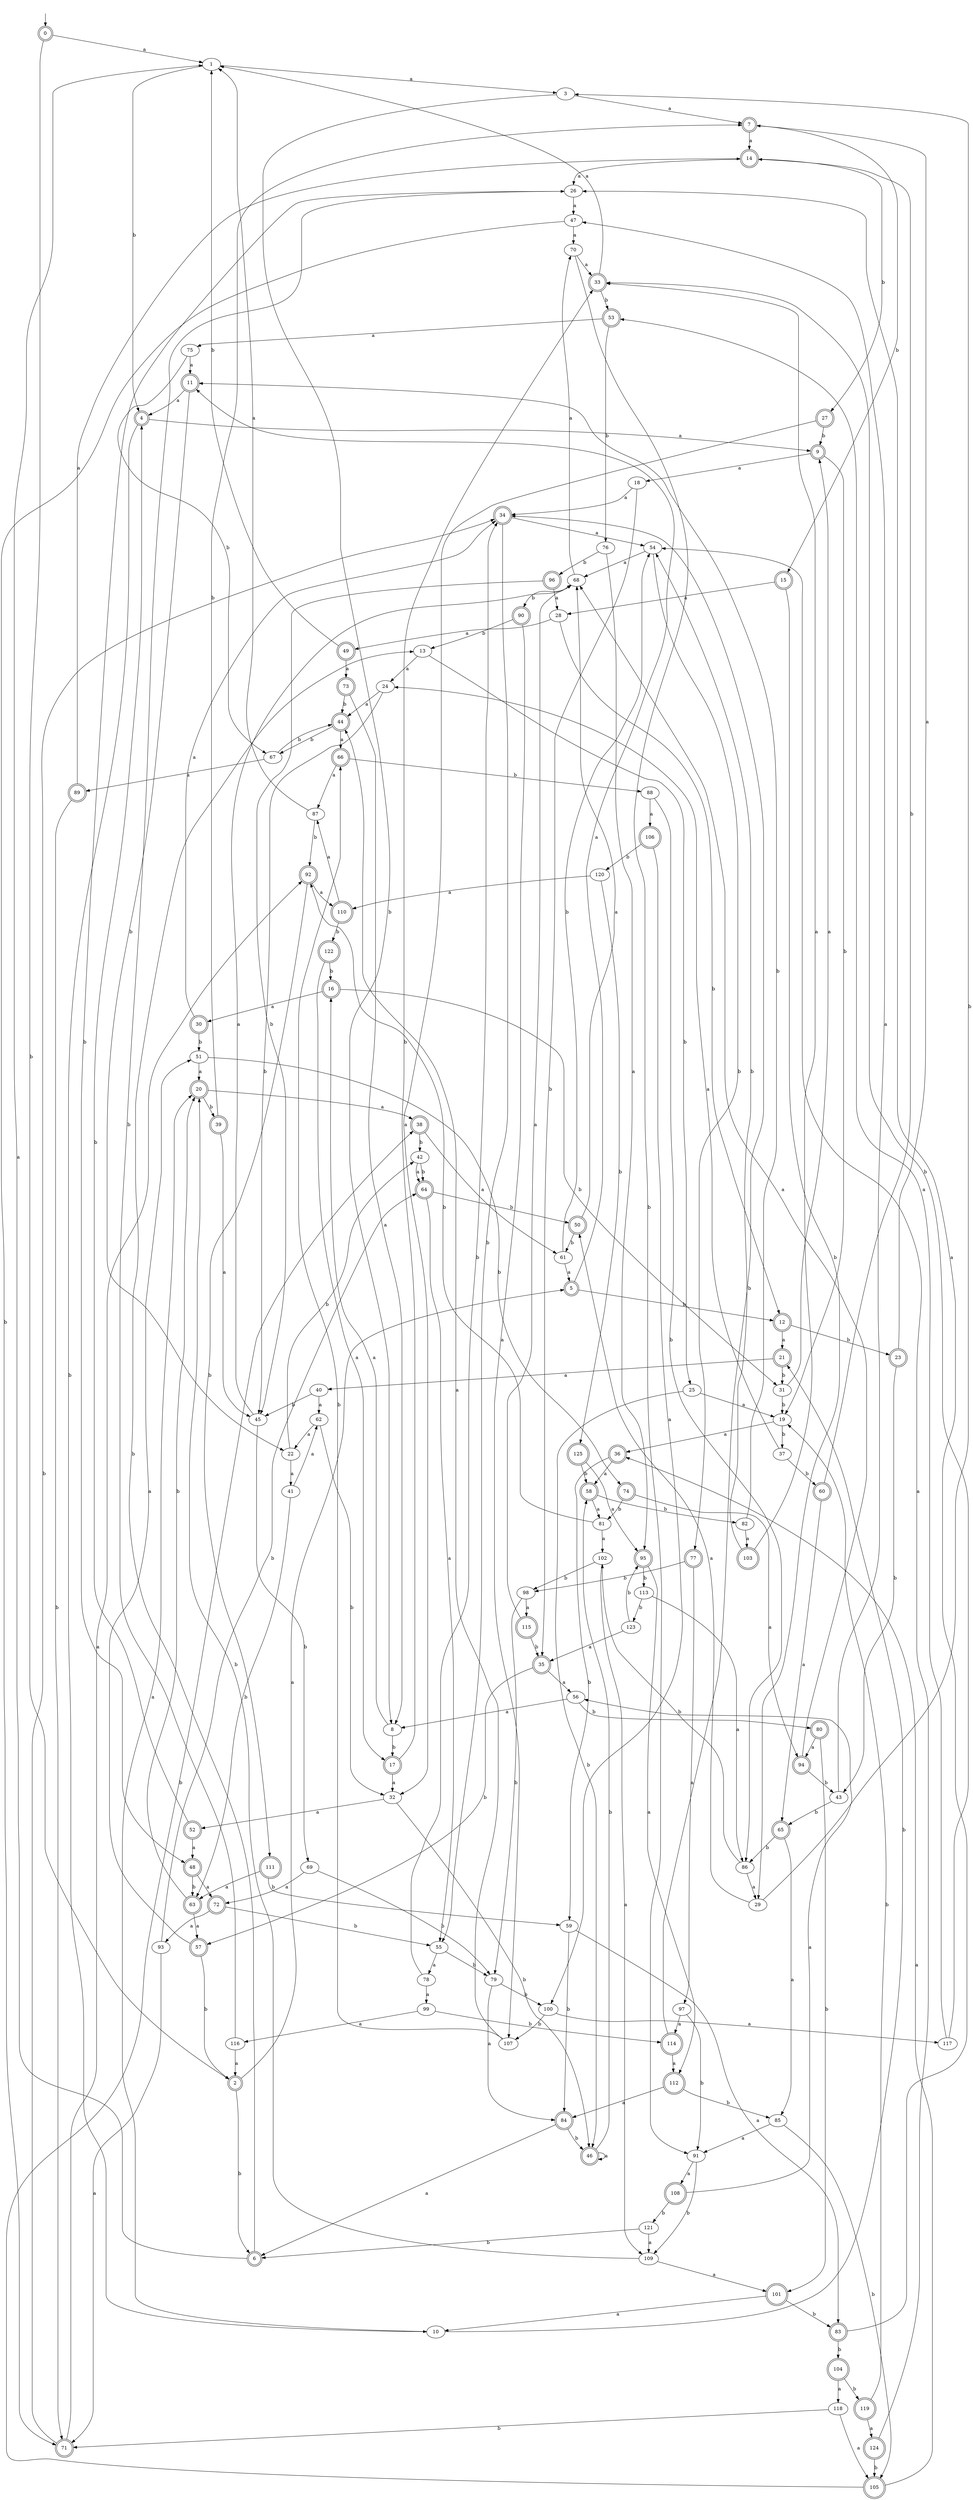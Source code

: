digraph RandomDFA {
  __start0 [label="", shape=none];
  __start0 -> 0 [label=""];
  0 [shape=circle] [shape=doublecircle]
  0 -> 1 [label="a"]
  0 -> 2 [label="b"]
  1
  1 -> 3 [label="a"]
  1 -> 4 [label="b"]
  2 [shape=doublecircle]
  2 -> 5 [label="a"]
  2 -> 6 [label="b"]
  3
  3 -> 7 [label="a"]
  3 -> 8 [label="b"]
  4 [shape=doublecircle]
  4 -> 9 [label="a"]
  4 -> 10 [label="b"]
  5 [shape=doublecircle]
  5 -> 11 [label="a"]
  5 -> 12 [label="b"]
  6 [shape=doublecircle]
  6 -> 1 [label="a"]
  6 -> 13 [label="b"]
  7 [shape=doublecircle]
  7 -> 14 [label="a"]
  7 -> 15 [label="b"]
  8
  8 -> 16 [label="a"]
  8 -> 17 [label="b"]
  9 [shape=doublecircle]
  9 -> 18 [label="a"]
  9 -> 19 [label="b"]
  10
  10 -> 20 [label="a"]
  10 -> 21 [label="b"]
  11 [shape=doublecircle]
  11 -> 4 [label="a"]
  11 -> 22 [label="b"]
  12 [shape=doublecircle]
  12 -> 21 [label="a"]
  12 -> 23 [label="b"]
  13
  13 -> 24 [label="a"]
  13 -> 25 [label="b"]
  14 [shape=doublecircle]
  14 -> 26 [label="a"]
  14 -> 27 [label="b"]
  15 [shape=doublecircle]
  15 -> 28 [label="a"]
  15 -> 29 [label="b"]
  16 [shape=doublecircle]
  16 -> 30 [label="a"]
  16 -> 31 [label="b"]
  17 [shape=doublecircle]
  17 -> 32 [label="a"]
  17 -> 33 [label="b"]
  18
  18 -> 34 [label="a"]
  18 -> 35 [label="b"]
  19
  19 -> 36 [label="a"]
  19 -> 37 [label="b"]
  20 [shape=doublecircle]
  20 -> 38 [label="a"]
  20 -> 39 [label="b"]
  21 [shape=doublecircle]
  21 -> 40 [label="a"]
  21 -> 31 [label="b"]
  22
  22 -> 41 [label="a"]
  22 -> 42 [label="b"]
  23 [shape=doublecircle]
  23 -> 7 [label="a"]
  23 -> 43 [label="b"]
  24
  24 -> 44 [label="a"]
  24 -> 45 [label="b"]
  25
  25 -> 19 [label="a"]
  25 -> 46 [label="b"]
  26
  26 -> 47 [label="a"]
  26 -> 48 [label="b"]
  27 [shape=doublecircle]
  27 -> 32 [label="a"]
  27 -> 9 [label="b"]
  28
  28 -> 49 [label="a"]
  28 -> 12 [label="b"]
  29
  29 -> 50 [label="a"]
  29 -> 3 [label="b"]
  30 [shape=doublecircle]
  30 -> 34 [label="a"]
  30 -> 51 [label="b"]
  31
  31 -> 9 [label="a"]
  31 -> 19 [label="b"]
  32
  32 -> 52 [label="a"]
  32 -> 46 [label="b"]
  33 [shape=doublecircle]
  33 -> 1 [label="a"]
  33 -> 53 [label="b"]
  34 [shape=doublecircle]
  34 -> 54 [label="a"]
  34 -> 55 [label="b"]
  35 [shape=doublecircle]
  35 -> 56 [label="a"]
  35 -> 57 [label="b"]
  36 [shape=doublecircle]
  36 -> 58 [label="a"]
  36 -> 59 [label="b"]
  37
  37 -> 24 [label="a"]
  37 -> 60 [label="b"]
  38 [shape=doublecircle]
  38 -> 61 [label="a"]
  38 -> 42 [label="b"]
  39 [shape=doublecircle]
  39 -> 45 [label="a"]
  39 -> 7 [label="b"]
  40
  40 -> 62 [label="a"]
  40 -> 45 [label="b"]
  41
  41 -> 62 [label="a"]
  41 -> 63 [label="b"]
  42
  42 -> 64 [label="a"]
  42 -> 64 [label="b"]
  43
  43 -> 47 [label="a"]
  43 -> 65 [label="b"]
  44 [shape=doublecircle]
  44 -> 66 [label="a"]
  44 -> 67 [label="b"]
  45
  45 -> 68 [label="a"]
  45 -> 69 [label="b"]
  46 [shape=doublecircle]
  46 -> 46 [label="a"]
  46 -> 58 [label="b"]
  47
  47 -> 70 [label="a"]
  47 -> 71 [label="b"]
  48 [shape=doublecircle]
  48 -> 72 [label="a"]
  48 -> 63 [label="b"]
  49 [shape=doublecircle]
  49 -> 73 [label="a"]
  49 -> 1 [label="b"]
  50 [shape=doublecircle]
  50 -> 68 [label="a"]
  50 -> 61 [label="b"]
  51
  51 -> 20 [label="a"]
  51 -> 74 [label="b"]
  52 [shape=doublecircle]
  52 -> 48 [label="a"]
  52 -> 4 [label="b"]
  53 [shape=doublecircle]
  53 -> 75 [label="a"]
  53 -> 76 [label="b"]
  54
  54 -> 68 [label="a"]
  54 -> 77 [label="b"]
  55
  55 -> 78 [label="a"]
  55 -> 79 [label="b"]
  56
  56 -> 8 [label="a"]
  56 -> 80 [label="b"]
  57 [shape=doublecircle]
  57 -> 51 [label="a"]
  57 -> 2 [label="b"]
  58 [shape=doublecircle]
  58 -> 81 [label="a"]
  58 -> 82 [label="b"]
  59
  59 -> 83 [label="a"]
  59 -> 84 [label="b"]
  60 [shape=doublecircle]
  60 -> 65 [label="a"]
  60 -> 14 [label="b"]
  61
  61 -> 5 [label="a"]
  61 -> 54 [label="b"]
  62
  62 -> 22 [label="a"]
  62 -> 32 [label="b"]
  63 [shape=doublecircle]
  63 -> 57 [label="a"]
  63 -> 20 [label="b"]
  64 [shape=doublecircle]
  64 -> 55 [label="a"]
  64 -> 50 [label="b"]
  65 [shape=doublecircle]
  65 -> 85 [label="a"]
  65 -> 86 [label="b"]
  66 [shape=doublecircle]
  66 -> 87 [label="a"]
  66 -> 88 [label="b"]
  67
  67 -> 89 [label="a"]
  67 -> 44 [label="b"]
  68
  68 -> 70 [label="a"]
  68 -> 90 [label="b"]
  69
  69 -> 72 [label="a"]
  69 -> 79 [label="b"]
  70
  70 -> 33 [label="a"]
  70 -> 91 [label="b"]
  71 [shape=doublecircle]
  71 -> 92 [label="a"]
  71 -> 34 [label="b"]
  72 [shape=doublecircle]
  72 -> 93 [label="a"]
  72 -> 55 [label="b"]
  73 [shape=doublecircle]
  73 -> 8 [label="a"]
  73 -> 44 [label="b"]
  74 [shape=doublecircle]
  74 -> 94 [label="a"]
  74 -> 81 [label="b"]
  75
  75 -> 11 [label="a"]
  75 -> 67 [label="b"]
  76
  76 -> 95 [label="a"]
  76 -> 96 [label="b"]
  77 [shape=doublecircle]
  77 -> 97 [label="a"]
  77 -> 98 [label="b"]
  78
  78 -> 99 [label="a"]
  78 -> 34 [label="b"]
  79
  79 -> 84 [label="a"]
  79 -> 100 [label="b"]
  80 [shape=doublecircle]
  80 -> 94 [label="a"]
  80 -> 101 [label="b"]
  81
  81 -> 102 [label="a"]
  81 -> 92 [label="b"]
  82
  82 -> 103 [label="a"]
  82 -> 11 [label="b"]
  83 [shape=doublecircle]
  83 -> 26 [label="a"]
  83 -> 104 [label="b"]
  84 [shape=doublecircle]
  84 -> 6 [label="a"]
  84 -> 46 [label="b"]
  85
  85 -> 91 [label="a"]
  85 -> 105 [label="b"]
  86
  86 -> 29 [label="a"]
  86 -> 102 [label="b"]
  87
  87 -> 1 [label="a"]
  87 -> 92 [label="b"]
  88
  88 -> 106 [label="a"]
  88 -> 86 [label="b"]
  89 [shape=doublecircle]
  89 -> 14 [label="a"]
  89 -> 71 [label="b"]
  90 [shape=doublecircle]
  90 -> 107 [label="a"]
  90 -> 13 [label="b"]
  91
  91 -> 108 [label="a"]
  91 -> 109 [label="b"]
  92 [shape=doublecircle]
  92 -> 110 [label="a"]
  92 -> 111 [label="b"]
  93
  93 -> 71 [label="a"]
  93 -> 64 [label="b"]
  94 [shape=doublecircle]
  94 -> 68 [label="a"]
  94 -> 43 [label="b"]
  95 [shape=doublecircle]
  95 -> 112 [label="a"]
  95 -> 113 [label="b"]
  96 [shape=doublecircle]
  96 -> 28 [label="a"]
  96 -> 45 [label="b"]
  97
  97 -> 114 [label="a"]
  97 -> 91 [label="b"]
  98
  98 -> 115 [label="a"]
  98 -> 79 [label="b"]
  99
  99 -> 116 [label="a"]
  99 -> 114 [label="b"]
  100
  100 -> 117 [label="a"]
  100 -> 107 [label="b"]
  101 [shape=doublecircle]
  101 -> 10 [label="a"]
  101 -> 83 [label="b"]
  102
  102 -> 109 [label="a"]
  102 -> 98 [label="b"]
  103 [shape=doublecircle]
  103 -> 33 [label="a"]
  103 -> 54 [label="b"]
  104 [shape=doublecircle]
  104 -> 118 [label="a"]
  104 -> 119 [label="b"]
  105 [shape=doublecircle]
  105 -> 36 [label="a"]
  105 -> 38 [label="b"]
  106 [shape=doublecircle]
  106 -> 100 [label="a"]
  106 -> 120 [label="b"]
  107
  107 -> 44 [label="a"]
  107 -> 66 [label="b"]
  108 [shape=doublecircle]
  108 -> 56 [label="a"]
  108 -> 121 [label="b"]
  109
  109 -> 101 [label="a"]
  109 -> 20 [label="b"]
  110 [shape=doublecircle]
  110 -> 87 [label="a"]
  110 -> 122 [label="b"]
  111 [shape=doublecircle]
  111 -> 63 [label="a"]
  111 -> 59 [label="b"]
  112 [shape=doublecircle]
  112 -> 84 [label="a"]
  112 -> 85 [label="b"]
  113
  113 -> 86 [label="a"]
  113 -> 123 [label="b"]
  114 [shape=doublecircle]
  114 -> 112 [label="a"]
  114 -> 34 [label="b"]
  115 [shape=doublecircle]
  115 -> 68 [label="a"]
  115 -> 35 [label="b"]
  116
  116 -> 2 [label="a"]
  116 -> 26 [label="b"]
  117
  117 -> 53 [label="a"]
  117 -> 33 [label="b"]
  118
  118 -> 105 [label="a"]
  118 -> 71 [label="b"]
  119 [shape=doublecircle]
  119 -> 124 [label="a"]
  119 -> 19 [label="b"]
  120
  120 -> 110 [label="a"]
  120 -> 125 [label="b"]
  121
  121 -> 109 [label="a"]
  121 -> 6 [label="b"]
  122 [shape=doublecircle]
  122 -> 17 [label="a"]
  122 -> 16 [label="b"]
  123
  123 -> 35 [label="a"]
  123 -> 95 [label="b"]
  124 [shape=doublecircle]
  124 -> 54 [label="a"]
  124 -> 105 [label="b"]
  125 [shape=doublecircle]
  125 -> 95 [label="a"]
  125 -> 58 [label="b"]
}
